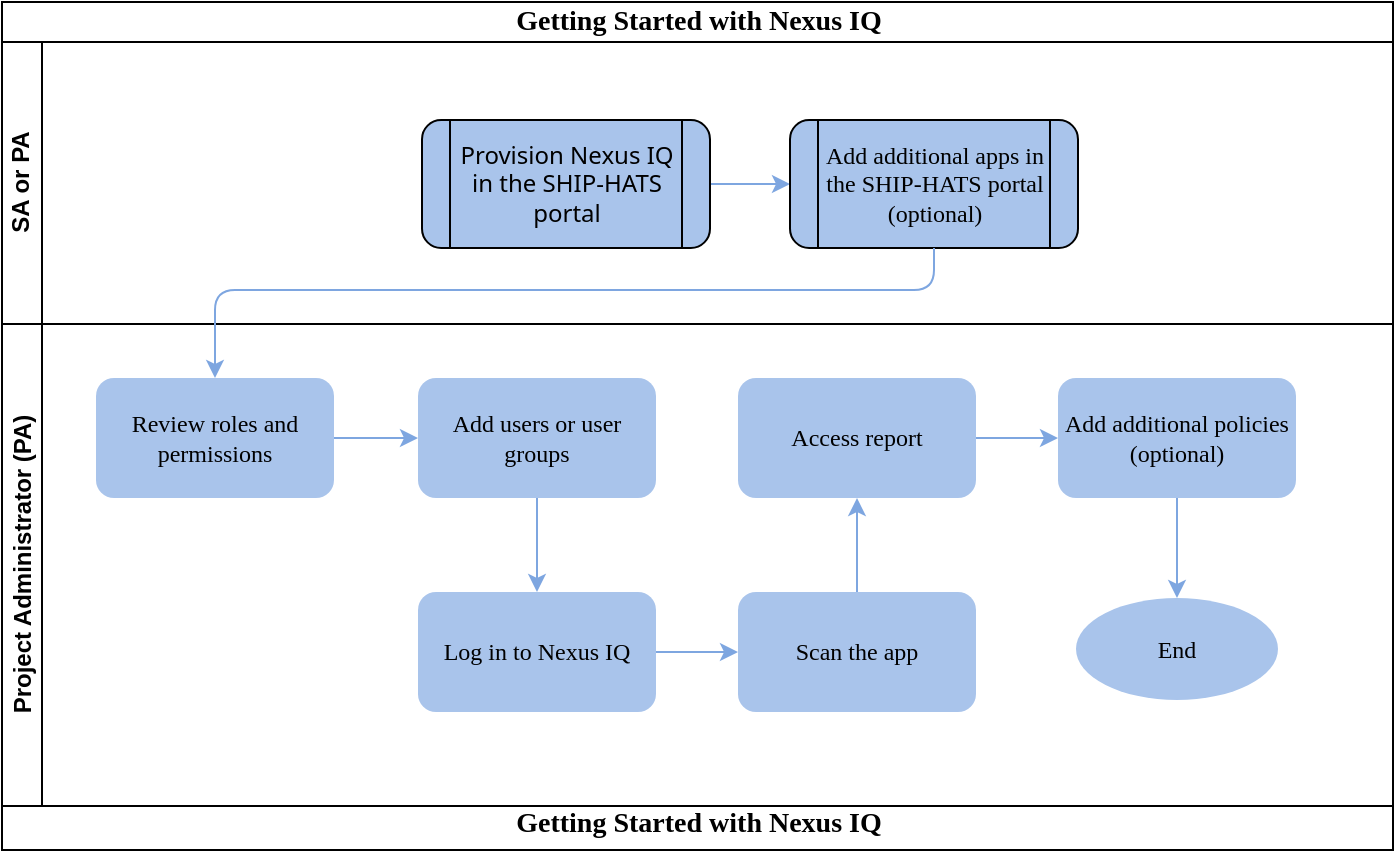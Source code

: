 <mxfile version="19.0.3" type="device"><diagram name="onboarding-to-portal" id="aSGotrHutwp_zWuaQlem"><mxGraphModel dx="786" dy="487" grid="0" gridSize="10" guides="1" tooltips="1" connect="1" arrows="1" fold="1" page="1" pageScale="1" pageWidth="1100" pageHeight="850" background="none" math="0" shadow="0"><root><mxCell id="5DZWeC8u5XHzl4ulP6Zw-0"/><mxCell id="5DZWeC8u5XHzl4ulP6Zw-1" parent="5DZWeC8u5XHzl4ulP6Zw-0"/><mxCell id="5DZWeC8u5XHzl4ulP6Zw-2" value="&lt;span style=&quot;font-size: 14px;&quot;&gt;Getting Started with Nexus IQ&lt;/span&gt;" style="swimlane;html=1;childLayout=stackLayout;horizontal=1;startSize=20;horizontalStack=0;rounded=0;shadow=0;labelBackgroundColor=none;strokeWidth=1;fontFamily=Verdana;fontSize=8;align=center;strokeColor=#000000;" parent="5DZWeC8u5XHzl4ulP6Zw-1" vertex="1"><mxGeometry x="180" y="80" width="695.5" height="424" as="geometry"><mxRectangle x="180" y="80" width="285" height="20" as="alternateBounds"/></mxGeometry></mxCell><mxCell id="5DZWeC8u5XHzl4ulP6Zw-9" value="SA or PA" style="swimlane;html=1;startSize=20;horizontal=0;strokeColor=#000000;" parent="5DZWeC8u5XHzl4ulP6Zw-2" vertex="1"><mxGeometry y="20" width="695.5" height="141" as="geometry"><mxRectangle y="20" width="680" height="20" as="alternateBounds"/></mxGeometry></mxCell><mxCell id="BC3o151qKAuNbcwxde0u-3" value="" style="edgeStyle=orthogonalEdgeStyle;rounded=1;orthogonalLoop=1;jettySize=auto;html=1;strokeColor=#7EA6E0;" parent="5DZWeC8u5XHzl4ulP6Zw-9" source="KQXaIfferim1tgfpCK39-0" target="BC3o151qKAuNbcwxde0u-1" edge="1"><mxGeometry relative="1" as="geometry"/></mxCell><mxCell id="KQXaIfferim1tgfpCK39-0" value="&lt;font style=&quot;font-size: 12px;&quot;&gt;&lt;span style=&quot;font-family: &amp;quot;Source Sans Pro&amp;quot;, &amp;quot;system-ui&amp;quot;, -apple-system, &amp;quot;Segoe UI&amp;quot;, &amp;quot;Helvetica Neue&amp;quot;, Helvetica, Arial, sans-serif; text-align: left;&quot;&gt;Provision Nexus IQ in the SHIP-HATS portal&lt;/span&gt;&lt;/font&gt;" style="shape=process;whiteSpace=wrap;html=1;backgroundOutline=1;fontFamily=Verdana;fontSize=12;fillColor=#A9C4EB;rounded=1;" parent="5DZWeC8u5XHzl4ulP6Zw-9" vertex="1"><mxGeometry x="210" y="39" width="144" height="64" as="geometry"/></mxCell><mxCell id="BC3o151qKAuNbcwxde0u-1" value="&lt;div style=&quot;&quot;&gt;&lt;span style=&quot;background-color: initial;&quot;&gt;Add additional apps in the SHIP-HATS portal (optional)&lt;/span&gt;&lt;/div&gt;" style="shape=process;whiteSpace=wrap;html=1;backgroundOutline=1;fontFamily=Verdana;fontSize=12;fillColor=#A9C4EB;rounded=1;align=center;" parent="5DZWeC8u5XHzl4ulP6Zw-9" vertex="1"><mxGeometry x="394" y="39" width="144" height="64" as="geometry"/></mxCell><mxCell id="KQXaIfferim1tgfpCK39-11" value="Project Administrator (PA)" style="swimlane;html=1;startSize=20;horizontal=0;strokeColor=#000000;" parent="5DZWeC8u5XHzl4ulP6Zw-2" vertex="1"><mxGeometry y="161" width="695.5" height="241" as="geometry"/></mxCell><mxCell id="BC3o151qKAuNbcwxde0u-10" value="" style="edgeStyle=orthogonalEdgeStyle;rounded=1;orthogonalLoop=1;jettySize=auto;html=1;fontSize=12;strokeColor=#7EA6E0;" parent="KQXaIfferim1tgfpCK39-11" source="KQXaIfferim1tgfpCK39-14" target="KQXaIfferim1tgfpCK39-17" edge="1"><mxGeometry relative="1" as="geometry"/></mxCell><mxCell id="KQXaIfferim1tgfpCK39-14" value="&lt;span style=&quot;font-size: 12px;&quot;&gt;Review roles and permissions&lt;/span&gt;" style="rounded=1;whiteSpace=wrap;html=1;fontFamily=Verdana;fontSize=8;align=center;fillColor=#A9C4EB;strokeColor=none;" parent="KQXaIfferim1tgfpCK39-11" vertex="1"><mxGeometry x="47" y="27" width="119" height="60" as="geometry"/></mxCell><mxCell id="KQXaIfferim1tgfpCK39-17" value="&lt;span style=&quot;font-size: 12px;&quot;&gt;Add users or user groups&lt;/span&gt;" style="rounded=1;whiteSpace=wrap;html=1;fontFamily=Verdana;fontSize=8;align=center;fillColor=#A9C4EB;strokeColor=none;" parent="KQXaIfferim1tgfpCK39-11" vertex="1"><mxGeometry x="208" y="27" width="119" height="60" as="geometry"/></mxCell><mxCell id="gnt25VL9VxXocaaiQ9qk-1" value="" style="edgeStyle=orthogonalEdgeStyle;rounded=1;orthogonalLoop=1;jettySize=auto;html=1;strokeColor=#7EA6E0;" edge="1" parent="KQXaIfferim1tgfpCK39-11" source="KQXaIfferim1tgfpCK39-21" target="BC3o151qKAuNbcwxde0u-5"><mxGeometry relative="1" as="geometry"/></mxCell><mxCell id="KQXaIfferim1tgfpCK39-21" value="&lt;span style=&quot;font-size: 12px;&quot;&gt;Scan the app&lt;/span&gt;" style="rounded=1;whiteSpace=wrap;html=1;fontFamily=Verdana;fontSize=8;align=center;fillColor=#A9C4EB;strokeColor=none;" parent="KQXaIfferim1tgfpCK39-11" vertex="1"><mxGeometry x="368" y="134" width="119" height="60" as="geometry"/></mxCell><mxCell id="gnt25VL9VxXocaaiQ9qk-0" value="" style="edgeStyle=orthogonalEdgeStyle;rounded=1;orthogonalLoop=1;jettySize=auto;html=1;strokeColor=#7EA6E0;" edge="1" parent="KQXaIfferim1tgfpCK39-11" source="BC3o151qKAuNbcwxde0u-4" target="KQXaIfferim1tgfpCK39-21"><mxGeometry relative="1" as="geometry"/></mxCell><mxCell id="BC3o151qKAuNbcwxde0u-4" value="&lt;span style=&quot;font-size: 12px;&quot;&gt;Log in to Nexus IQ&lt;/span&gt;" style="rounded=1;whiteSpace=wrap;html=1;fontFamily=Verdana;fontSize=8;align=center;fillColor=#A9C4EB;strokeColor=none;" parent="KQXaIfferim1tgfpCK39-11" vertex="1"><mxGeometry x="208" y="134" width="119" height="60" as="geometry"/></mxCell><mxCell id="gnt25VL9VxXocaaiQ9qk-2" value="" style="edgeStyle=orthogonalEdgeStyle;rounded=1;orthogonalLoop=1;jettySize=auto;html=1;strokeColor=#7EA6E0;entryX=0;entryY=0.5;entryDx=0;entryDy=0;" edge="1" parent="KQXaIfferim1tgfpCK39-11" source="BC3o151qKAuNbcwxde0u-5" target="BC3o151qKAuNbcwxde0u-6"><mxGeometry relative="1" as="geometry"/></mxCell><mxCell id="BC3o151qKAuNbcwxde0u-5" value="&lt;span style=&quot;font-size: 12px;&quot;&gt;Access report&lt;/span&gt;" style="rounded=1;whiteSpace=wrap;html=1;fontFamily=Verdana;fontSize=8;align=center;fillColor=#A9C4EB;strokeColor=none;" parent="KQXaIfferim1tgfpCK39-11" vertex="1"><mxGeometry x="368" y="27" width="119" height="60" as="geometry"/></mxCell><mxCell id="BC3o151qKAuNbcwxde0u-8" value="" style="edgeStyle=orthogonalEdgeStyle;rounded=1;orthogonalLoop=1;jettySize=auto;html=1;strokeColor=#7EA6E0;" parent="KQXaIfferim1tgfpCK39-11" source="BC3o151qKAuNbcwxde0u-6" target="BC3o151qKAuNbcwxde0u-7" edge="1"><mxGeometry relative="1" as="geometry"/></mxCell><mxCell id="BC3o151qKAuNbcwxde0u-6" value="&lt;span style=&quot;font-size: 12px;&quot;&gt;Add additional policies (optional)&lt;/span&gt;" style="rounded=1;whiteSpace=wrap;html=1;fontFamily=Verdana;fontSize=8;align=center;fillColor=#A9C4EB;strokeColor=none;" parent="KQXaIfferim1tgfpCK39-11" vertex="1"><mxGeometry x="528" y="27" width="119" height="60" as="geometry"/></mxCell><mxCell id="BC3o151qKAuNbcwxde0u-7" value="&lt;font style=&quot;font-size: 12px;&quot;&gt;End&lt;/font&gt;" style="ellipse;whiteSpace=wrap;html=1;fontSize=8;fontFamily=Verdana;fillColor=#A9C4EB;strokeColor=none;rounded=1;" parent="KQXaIfferim1tgfpCK39-11" vertex="1"><mxGeometry x="537" y="137" width="101" height="51" as="geometry"/></mxCell><mxCell id="BC3o151qKAuNbcwxde0u-11" value="" style="edgeStyle=orthogonalEdgeStyle;rounded=1;orthogonalLoop=1;jettySize=auto;html=1;fontSize=12;strokeColor=#7EA6E0;entryX=0.5;entryY=0;entryDx=0;entryDy=0;exitX=0.5;exitY=1;exitDx=0;exitDy=0;" parent="KQXaIfferim1tgfpCK39-11" source="KQXaIfferim1tgfpCK39-17" target="BC3o151qKAuNbcwxde0u-4" edge="1"><mxGeometry relative="1" as="geometry"/></mxCell><mxCell id="Re6kIpk6561P3j2RohtO-0" value="&lt;span style=&quot;font-size: 14px; font-weight: 700;&quot;&gt;Getting Started with Nexus IQ&lt;/span&gt;" style="text;html=1;align=center;verticalAlign=middle;resizable=0;points=[];autosize=1;strokeColor=none;fillColor=none;fontSize=10;fontFamily=Verdana;" parent="5DZWeC8u5XHzl4ulP6Zw-2" vertex="1"><mxGeometry y="402" width="695.5" height="18" as="geometry"/></mxCell><mxCell id="BC3o151qKAuNbcwxde0u-9" value="" style="edgeStyle=orthogonalEdgeStyle;rounded=1;orthogonalLoop=1;jettySize=auto;html=1;fontSize=12;strokeColor=#7EA6E0;entryX=0.5;entryY=0;entryDx=0;entryDy=0;exitX=0.5;exitY=1;exitDx=0;exitDy=0;" parent="5DZWeC8u5XHzl4ulP6Zw-2" source="BC3o151qKAuNbcwxde0u-1" target="KQXaIfferim1tgfpCK39-14" edge="1"><mxGeometry relative="1" as="geometry"><Array as="points"><mxPoint x="466" y="144"/><mxPoint x="107" y="144"/></Array></mxGeometry></mxCell></root></mxGraphModel></diagram></mxfile>